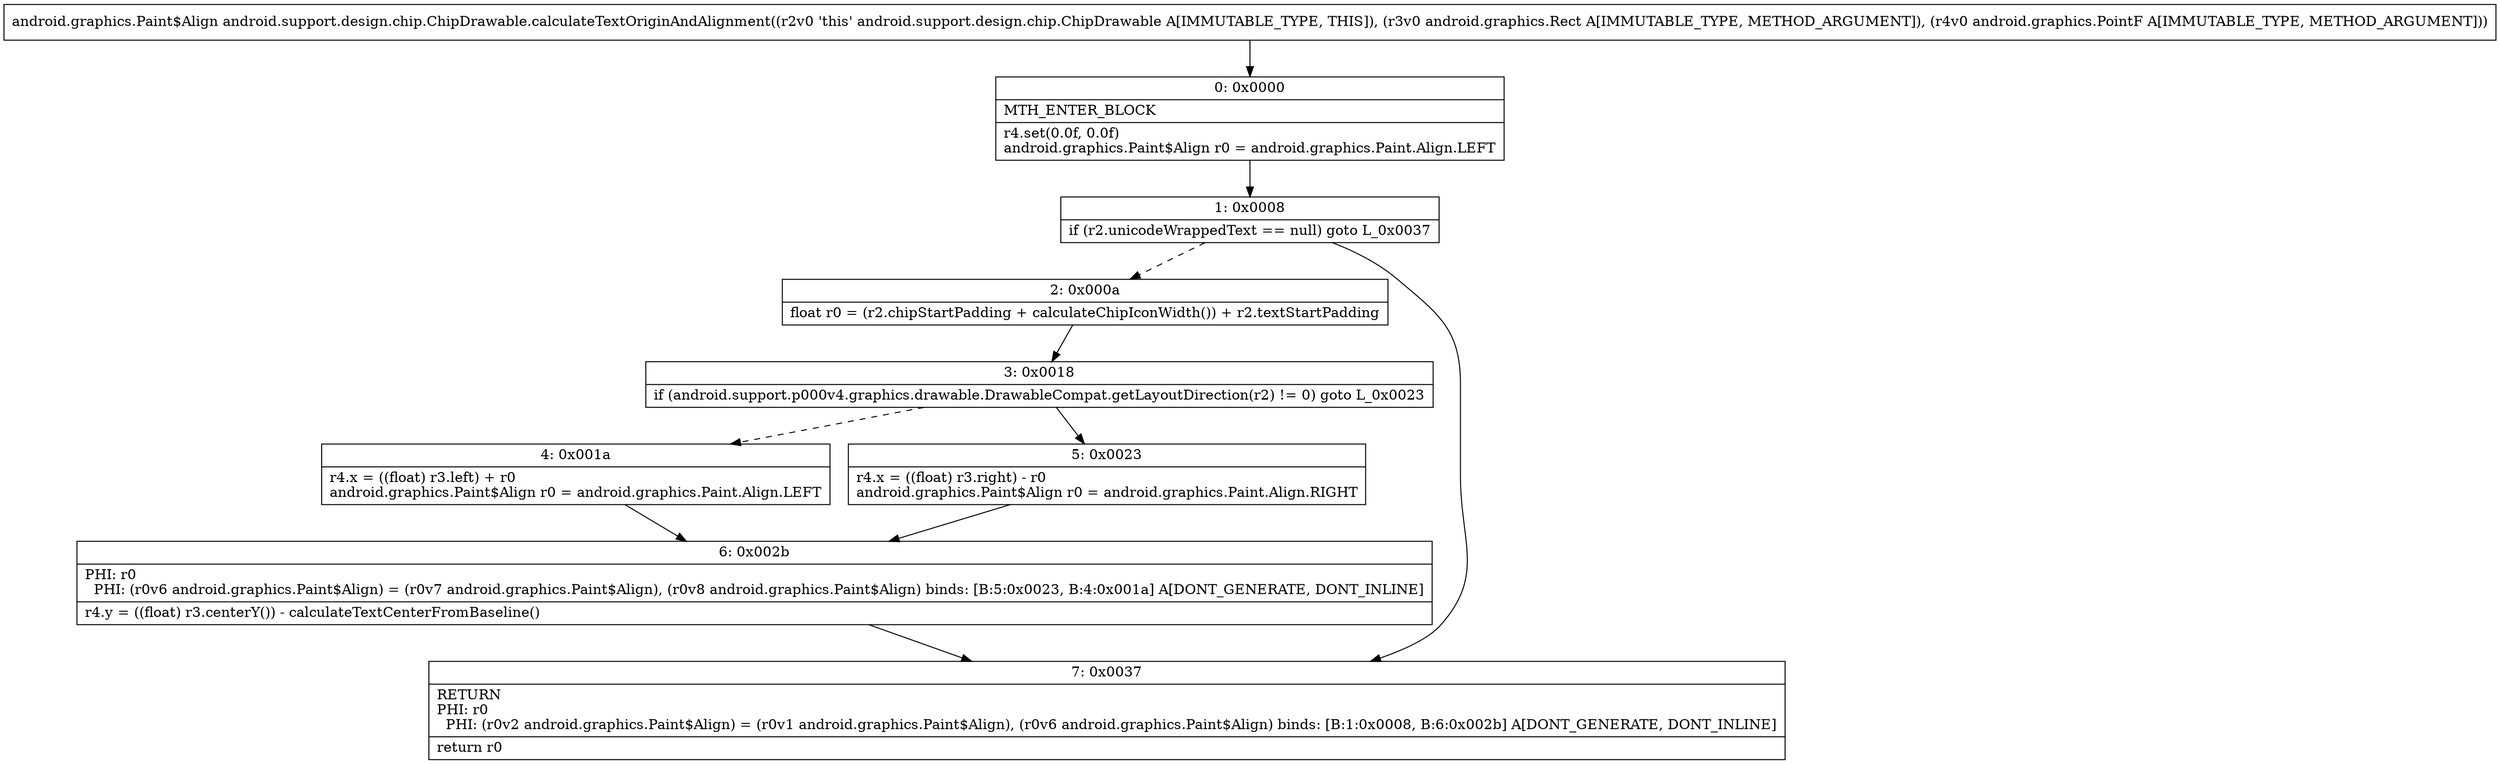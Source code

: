 digraph "CFG forandroid.support.design.chip.ChipDrawable.calculateTextOriginAndAlignment(Landroid\/graphics\/Rect;Landroid\/graphics\/PointF;)Landroid\/graphics\/Paint$Align;" {
Node_0 [shape=record,label="{0\:\ 0x0000|MTH_ENTER_BLOCK\l|r4.set(0.0f, 0.0f)\landroid.graphics.Paint$Align r0 = android.graphics.Paint.Align.LEFT\l}"];
Node_1 [shape=record,label="{1\:\ 0x0008|if (r2.unicodeWrappedText == null) goto L_0x0037\l}"];
Node_2 [shape=record,label="{2\:\ 0x000a|float r0 = (r2.chipStartPadding + calculateChipIconWidth()) + r2.textStartPadding\l}"];
Node_3 [shape=record,label="{3\:\ 0x0018|if (android.support.p000v4.graphics.drawable.DrawableCompat.getLayoutDirection(r2) != 0) goto L_0x0023\l}"];
Node_4 [shape=record,label="{4\:\ 0x001a|r4.x = ((float) r3.left) + r0\landroid.graphics.Paint$Align r0 = android.graphics.Paint.Align.LEFT\l}"];
Node_5 [shape=record,label="{5\:\ 0x0023|r4.x = ((float) r3.right) \- r0\landroid.graphics.Paint$Align r0 = android.graphics.Paint.Align.RIGHT\l}"];
Node_6 [shape=record,label="{6\:\ 0x002b|PHI: r0 \l  PHI: (r0v6 android.graphics.Paint$Align) = (r0v7 android.graphics.Paint$Align), (r0v8 android.graphics.Paint$Align) binds: [B:5:0x0023, B:4:0x001a] A[DONT_GENERATE, DONT_INLINE]\l|r4.y = ((float) r3.centerY()) \- calculateTextCenterFromBaseline()\l}"];
Node_7 [shape=record,label="{7\:\ 0x0037|RETURN\lPHI: r0 \l  PHI: (r0v2 android.graphics.Paint$Align) = (r0v1 android.graphics.Paint$Align), (r0v6 android.graphics.Paint$Align) binds: [B:1:0x0008, B:6:0x002b] A[DONT_GENERATE, DONT_INLINE]\l|return r0\l}"];
MethodNode[shape=record,label="{android.graphics.Paint$Align android.support.design.chip.ChipDrawable.calculateTextOriginAndAlignment((r2v0 'this' android.support.design.chip.ChipDrawable A[IMMUTABLE_TYPE, THIS]), (r3v0 android.graphics.Rect A[IMMUTABLE_TYPE, METHOD_ARGUMENT]), (r4v0 android.graphics.PointF A[IMMUTABLE_TYPE, METHOD_ARGUMENT])) }"];
MethodNode -> Node_0;
Node_0 -> Node_1;
Node_1 -> Node_2[style=dashed];
Node_1 -> Node_7;
Node_2 -> Node_3;
Node_3 -> Node_4[style=dashed];
Node_3 -> Node_5;
Node_4 -> Node_6;
Node_5 -> Node_6;
Node_6 -> Node_7;
}

